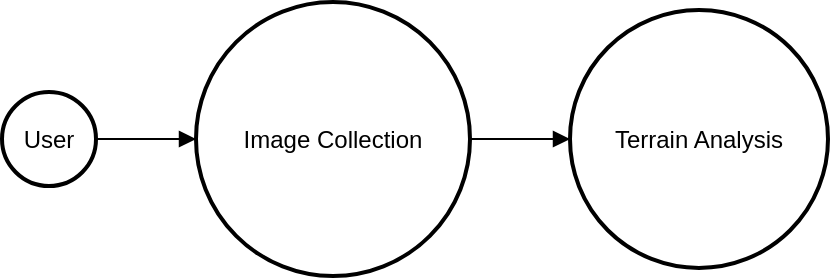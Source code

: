 <mxfile version="24.7.5">
  <diagram name="Page-1" id="xxNZleJROd8-Q3Ds96zC">
    <mxGraphModel>
      <root>
        <mxCell id="0" />
        <mxCell id="1" parent="0" />
        <mxCell id="2" value="User" style="ellipse;aspect=fixed;strokeWidth=2;whiteSpace=wrap;" vertex="1" parent="1">
          <mxGeometry y="45" width="47" height="47" as="geometry" />
        </mxCell>
        <mxCell id="3" value="Image Collection" style="ellipse;aspect=fixed;strokeWidth=2;whiteSpace=wrap;" vertex="1" parent="1">
          <mxGeometry x="97" width="137" height="137" as="geometry" />
        </mxCell>
        <mxCell id="4" value="Terrain Analysis" style="ellipse;aspect=fixed;strokeWidth=2;whiteSpace=wrap;" vertex="1" parent="1">
          <mxGeometry x="284" y="4" width="129" height="129" as="geometry" />
        </mxCell>
        <mxCell id="5" value="" style="curved=1;startArrow=none;endArrow=block;exitX=1;exitY=0.5;entryX=0;entryY=0.5;" edge="1" parent="1" source="2" target="3">
          <mxGeometry relative="1" as="geometry">
            <Array as="points" />
          </mxGeometry>
        </mxCell>
        <mxCell id="6" value="" style="curved=1;startArrow=none;endArrow=block;exitX=1;exitY=0.5;entryX=0;entryY=0.5;" edge="1" parent="1" source="3" target="4">
          <mxGeometry relative="1" as="geometry">
            <Array as="points" />
          </mxGeometry>
        </mxCell>
      </root>
    </mxGraphModel>
  </diagram>
</mxfile>
